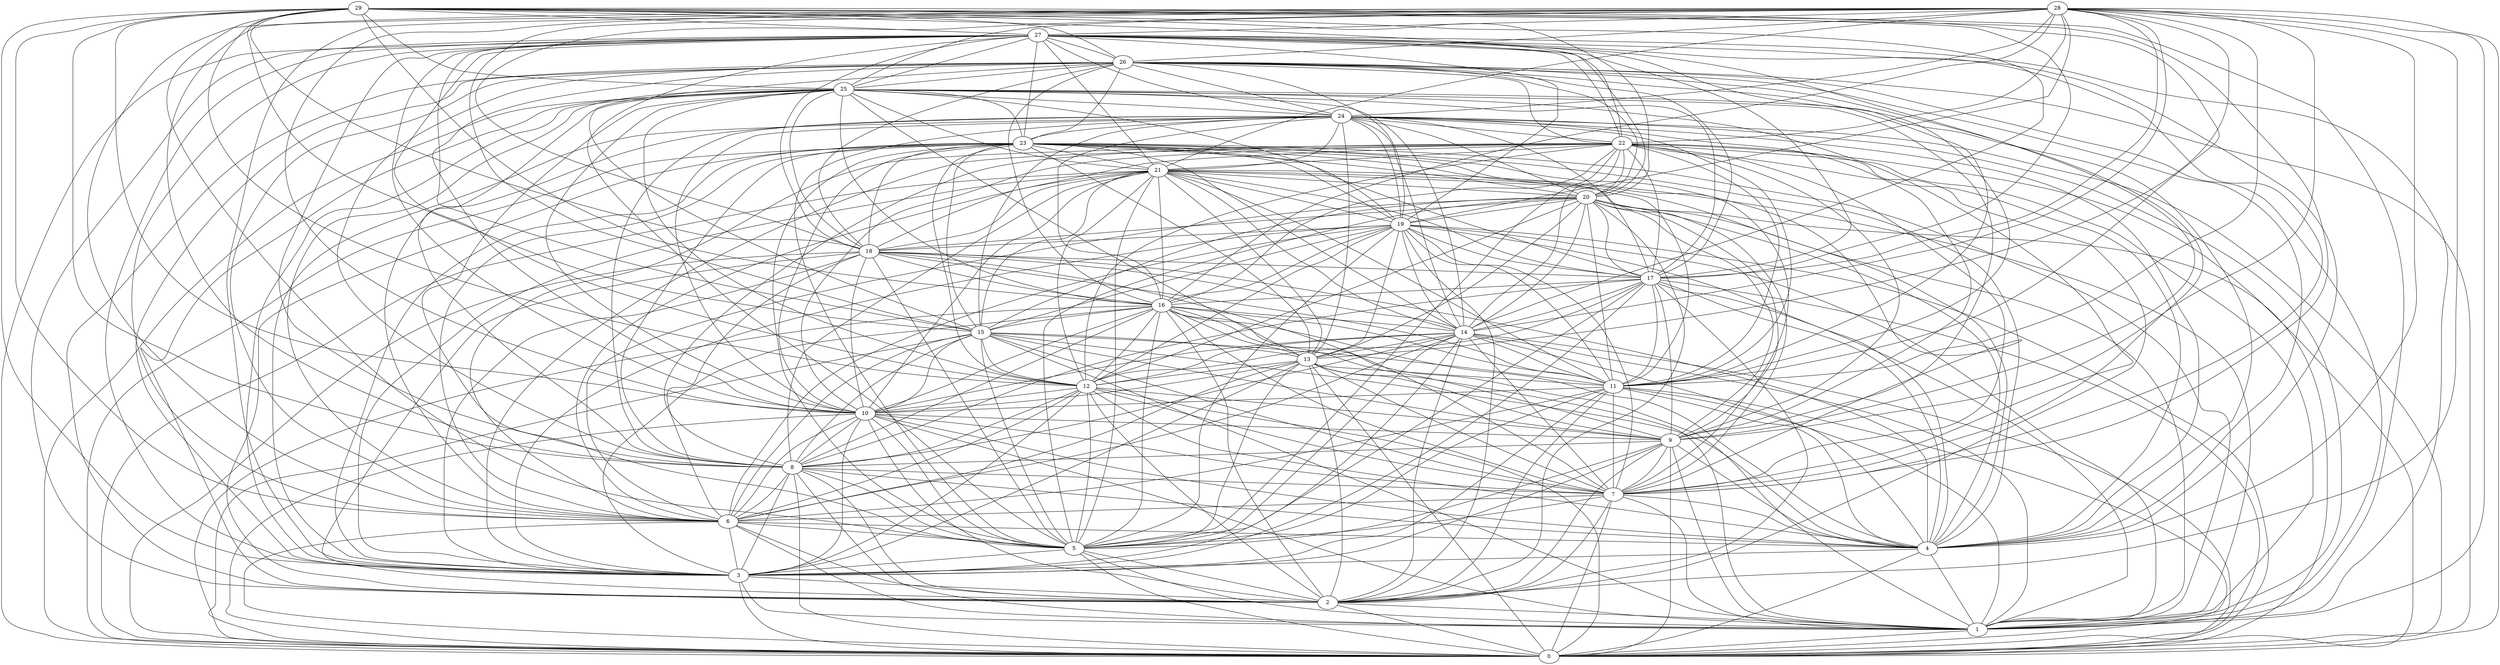 graph {
0  [Label = "0 (0.00)"]
1  [Label = "1 (0.00)"]
2  [Label = "2 (0.00)"]
3  [Label = "3 (0.00)"]
4  [Label = "4 (0.00)"]
5  [Label = "5 (0.00)"]
6  [Label = "6 (0.00)"]
7  [Label = "7 (0.00)"]
8  [Label = "8 (0.00)"]
9  [Label = "9 (0.00)"]
10  [Label = "10 (0.00)"]
11  [Label = "11 (0.00)"]
12  [Label = "12 (0.00)"]
13  [Label = "13 (0.00)"]
14  [Label = "14 (0.00)"]
15  [Label = "15 (0.00)"]
16  [Label = "16 (0.00)"]
17  [Label = "17 (0.00)"]
18  [Label = "18 (0.00)"]
19  [Label = "19 (0.00)"]
20  [Label = "20 (0.00)"]
21  [Label = "21 (0.00)"]
22  [Label = "22 (0.00)"]
23  [Label = "23 (0.00)"]
24  [Label = "24 (0.00)"]
25  [Label = "25 (0.00)"]
26  [Label = "26 (0.00)"]
27  [Label = "27 (0.00)"]
28  [Label = "28 (0.00)"]
29  [Label = "29 (0.00)"]

1--0  [Label = "0.00"]
2--0  [Label = "0.00"]
2--1  [Label = "0.00"]
3--0  [Label = "0.00"]
3--1  [Label = "0.00"]
3--2  [Label = "0.00"]
4--0  [Label = "0.00"]
4--1  [Label = "0.00"]
4--3  [Label = "0.00"]
5--0  [Label = "0.00"]
5--1  [Label = "0.00"]
5--2  [Label = "0.00"]
5--3  [Label = "0.00"]
6--0  [Label = "0.00"]
6--1  [Label = "0.00"]
6--2  [Label = "0.00"]
6--3  [Label = "0.00"]
6--4  [Label = "0.00"]
6--5  [Label = "0.00"]
7--0  [Label = "0.00"]
7--1  [Label = "0.00"]
7--2  [Label = "0.00"]
7--4  [Label = "0.00"]
7--5  [Label = "0.00"]
7--6  [Label = "0.00"]
8--0  [Label = "0.00"]
8--1  [Label = "0.00"]
8--2  [Label = "0.00"]
8--3  [Label = "0.00"]
8--4  [Label = "0.00"]
8--5  [Label = "0.00"]
8--6  [Label = "0.00"]
8--7  [Label = "0.00"]
9--0  [Label = "0.00"]
9--1  [Label = "0.00"]
9--2  [Label = "0.00"]
9--3  [Label = "0.00"]
9--4  [Label = "0.00"]
9--5  [Label = "0.00"]
9--7  [Label = "0.00"]
9--8  [Label = "0.00"]
10--0  [Label = "0.00"]
10--1  [Label = "0.00"]
10--2  [Label = "0.00"]
10--3  [Label = "0.00"]
10--4  [Label = "0.00"]
10--5  [Label = "0.00"]
10--6  [Label = "0.00"]
10--7  [Label = "0.00"]
10--8  [Label = "0.00"]
10--9  [Label = "0.00"]
11--0  [Label = "0.00"]
11--1  [Label = "0.00"]
11--2  [Label = "0.00"]
11--3  [Label = "0.00"]
11--4  [Label = "0.00"]
11--5  [Label = "0.00"]
11--6  [Label = "0.00"]
11--7  [Label = "0.00"]
11--10  [Label = "0.00"]
12--0  [Label = "0.00"]
12--2  [Label = "0.00"]
12--3  [Label = "0.00"]
12--4  [Label = "0.00"]
12--5  [Label = "0.00"]
12--6  [Label = "0.00"]
12--7  [Label = "0.00"]
12--8  [Label = "0.00"]
12--9  [Label = "0.00"]
12--10  [Label = "0.00"]
13--0  [Label = "0.00"]
13--1  [Label = "0.00"]
13--2  [Label = "0.00"]
13--3  [Label = "0.00"]
13--5  [Label = "0.00"]
13--6  [Label = "0.00"]
13--7  [Label = "0.00"]
13--9  [Label = "0.00"]
13--10  [Label = "0.00"]
13--11  [Label = "0.00"]
13--12  [Label = "0.00"]
14--0  [Label = "0.00"]
14--1  [Label = "0.00"]
14--2  [Label = "0.00"]
14--3  [Label = "0.00"]
14--4  [Label = "0.00"]
14--5  [Label = "0.00"]
14--6  [Label = "0.00"]
14--7  [Label = "0.00"]
14--8  [Label = "0.00"]
14--10  [Label = "0.00"]
14--11  [Label = "0.00"]
14--12  [Label = "0.00"]
14--13  [Label = "0.00"]
15--0  [Label = "0.00"]
15--1  [Label = "0.00"]
15--4  [Label = "0.00"]
15--5  [Label = "0.00"]
15--6  [Label = "0.00"]
15--7  [Label = "0.00"]
15--8  [Label = "0.00"]
15--9  [Label = "0.00"]
15--10  [Label = "0.00"]
15--11  [Label = "0.00"]
15--12  [Label = "0.00"]
15--13  [Label = "0.00"]
16--0  [Label = "0.00"]
16--1  [Label = "0.00"]
16--2  [Label = "0.00"]
16--3  [Label = "0.00"]
16--4  [Label = "0.00"]
16--5  [Label = "0.00"]
16--7  [Label = "0.00"]
16--8  [Label = "0.00"]
16--9  [Label = "0.00"]
16--10  [Label = "0.00"]
16--11  [Label = "0.00"]
16--12  [Label = "0.00"]
16--13  [Label = "0.00"]
16--14  [Label = "0.00"]
16--15  [Label = "0.00"]
17--0  [Label = "0.00"]
17--1  [Label = "0.00"]
17--2  [Label = "0.00"]
17--3  [Label = "0.00"]
17--4  [Label = "0.00"]
17--5  [Label = "0.00"]
17--8  [Label = "0.00"]
17--9  [Label = "0.00"]
17--11  [Label = "0.00"]
17--12  [Label = "0.00"]
17--14  [Label = "0.00"]
17--16  [Label = "0.00"]
18--0  [Label = "0.00"]
18--2  [Label = "0.00"]
18--3  [Label = "0.00"]
18--4  [Label = "0.00"]
18--5  [Label = "0.00"]
18--6  [Label = "0.00"]
18--7  [Label = "0.00"]
18--10  [Label = "0.00"]
18--11  [Label = "0.00"]
18--14  [Label = "0.00"]
18--16  [Label = "0.00"]
18--17  [Label = "0.00"]
19--0  [Label = "0.00"]
19--1  [Label = "0.00"]
19--2  [Label = "0.00"]
19--3  [Label = "0.00"]
19--4  [Label = "0.00"]
19--5  [Label = "0.00"]
19--6  [Label = "0.00"]
19--7  [Label = "0.00"]
19--11  [Label = "0.00"]
19--12  [Label = "0.00"]
19--13  [Label = "0.00"]
19--14  [Label = "0.00"]
19--15  [Label = "0.00"]
19--16  [Label = "0.00"]
19--17  [Label = "0.00"]
19--18  [Label = "0.00"]
20--0  [Label = "0.00"]
20--1  [Label = "0.00"]
20--2  [Label = "0.00"]
20--4  [Label = "0.00"]
20--5  [Label = "0.00"]
20--6  [Label = "0.00"]
20--7  [Label = "0.00"]
20--9  [Label = "0.00"]
20--11  [Label = "0.00"]
20--12  [Label = "0.00"]
20--13  [Label = "0.00"]
20--14  [Label = "0.00"]
20--15  [Label = "0.00"]
20--17  [Label = "0.00"]
20--18  [Label = "0.00"]
20--19  [Label = "0.00"]
21--0  [Label = "0.00"]
21--1  [Label = "0.00"]
21--3  [Label = "0.00"]
21--4  [Label = "0.00"]
21--5  [Label = "0.00"]
21--6  [Label = "0.00"]
21--7  [Label = "0.00"]
21--8  [Label = "0.00"]
21--10  [Label = "0.00"]
21--11  [Label = "0.00"]
21--12  [Label = "0.00"]
21--13  [Label = "0.00"]
21--14  [Label = "0.00"]
21--15  [Label = "0.00"]
21--16  [Label = "0.00"]
21--17  [Label = "0.00"]
21--18  [Label = "0.00"]
21--19  [Label = "0.00"]
21--20  [Label = "0.00"]
22--0  [Label = "0.00"]
22--1  [Label = "0.00"]
22--2  [Label = "0.00"]
22--3  [Label = "0.00"]
22--4  [Label = "0.00"]
22--5  [Label = "0.00"]
22--6  [Label = "0.00"]
22--7  [Label = "0.00"]
22--8  [Label = "0.00"]
22--9  [Label = "0.00"]
22--10  [Label = "0.00"]
22--11  [Label = "0.00"]
22--12  [Label = "0.00"]
22--14  [Label = "0.00"]
22--16  [Label = "0.00"]
22--17  [Label = "0.00"]
22--18  [Label = "0.00"]
22--20  [Label = "0.00"]
22--21  [Label = "0.00"]
23--0  [Label = "0.00"]
23--1  [Label = "0.00"]
23--2  [Label = "0.00"]
23--3  [Label = "0.00"]
23--4  [Label = "0.00"]
23--5  [Label = "0.00"]
23--6  [Label = "0.00"]
23--7  [Label = "0.00"]
23--8  [Label = "0.00"]
23--9  [Label = "0.00"]
23--10  [Label = "0.00"]
23--11  [Label = "0.00"]
23--12  [Label = "0.00"]
23--13  [Label = "0.00"]
23--14  [Label = "0.00"]
23--15  [Label = "0.00"]
23--17  [Label = "0.00"]
23--18  [Label = "0.00"]
23--19  [Label = "0.00"]
23--20  [Label = "0.00"]
23--21  [Label = "0.00"]
24--0  [Label = "0.00"]
24--1  [Label = "0.00"]
24--3  [Label = "0.00"]
24--4  [Label = "0.00"]
24--5  [Label = "0.00"]
24--6  [Label = "0.00"]
24--8  [Label = "0.00"]
24--9  [Label = "0.00"]
24--10  [Label = "0.00"]
24--11  [Label = "0.00"]
24--13  [Label = "0.00"]
24--14  [Label = "0.00"]
24--15  [Label = "0.00"]
24--16  [Label = "0.00"]
24--17  [Label = "0.00"]
24--19  [Label = "0.00"]
24--20  [Label = "0.00"]
24--21  [Label = "0.00"]
24--22  [Label = "0.00"]
24--23  [Label = "0.00"]
25--0  [Label = "0.00"]
25--2  [Label = "0.00"]
25--3  [Label = "0.00"]
25--4  [Label = "0.00"]
25--5  [Label = "0.00"]
25--6  [Label = "0.00"]
25--7  [Label = "0.00"]
25--8  [Label = "0.00"]
25--9  [Label = "0.00"]
25--10  [Label = "0.00"]
25--12  [Label = "0.00"]
25--13  [Label = "0.00"]
25--14  [Label = "0.00"]
25--16  [Label = "0.00"]
25--17  [Label = "0.00"]
25--18  [Label = "0.00"]
25--19  [Label = "0.00"]
25--21  [Label = "0.00"]
25--23  [Label = "0.00"]
25--24  [Label = "0.00"]
26--0  [Label = "0.00"]
26--1  [Label = "0.00"]
26--2  [Label = "0.00"]
26--3  [Label = "0.00"]
26--4  [Label = "0.00"]
26--6  [Label = "0.00"]
26--7  [Label = "0.00"]
26--8  [Label = "0.00"]
26--10  [Label = "0.00"]
26--11  [Label = "0.00"]
26--15  [Label = "0.00"]
26--16  [Label = "0.00"]
26--17  [Label = "0.00"]
26--18  [Label = "0.00"]
26--19  [Label = "0.00"]
26--20  [Label = "0.00"]
26--22  [Label = "0.00"]
26--23  [Label = "0.00"]
26--24  [Label = "0.00"]
26--25  [Label = "0.00"]
27--0  [Label = "0.00"]
27--1  [Label = "0.00"]
27--2  [Label = "0.00"]
27--3  [Label = "0.00"]
27--4  [Label = "0.00"]
27--5  [Label = "0.00"]
27--6  [Label = "0.00"]
27--7  [Label = "0.00"]
27--8  [Label = "0.00"]
27--9  [Label = "0.00"]
27--10  [Label = "0.00"]
27--11  [Label = "0.00"]
27--12  [Label = "0.00"]
27--15  [Label = "0.00"]
27--17  [Label = "0.00"]
27--18  [Label = "0.00"]
27--19  [Label = "0.00"]
27--20  [Label = "0.00"]
27--21  [Label = "0.00"]
27--22  [Label = "0.00"]
27--23  [Label = "0.00"]
27--24  [Label = "0.00"]
27--25  [Label = "0.00"]
27--26  [Label = "0.00"]
28--0  [Label = "0.00"]
28--1  [Label = "0.00"]
28--2  [Label = "0.00"]
28--3  [Label = "0.00"]
28--4  [Label = "0.00"]
28--6  [Label = "0.00"]
28--8  [Label = "0.00"]
28--9  [Label = "0.00"]
28--10  [Label = "0.00"]
28--11  [Label = "0.00"]
28--13  [Label = "0.00"]
28--14  [Label = "0.00"]
28--15  [Label = "0.00"]
28--16  [Label = "0.00"]
28--17  [Label = "0.00"]
28--18  [Label = "0.00"]
28--19  [Label = "0.00"]
28--21  [Label = "0.00"]
28--22  [Label = "0.00"]
28--24  [Label = "0.00"]
28--25  [Label = "0.00"]
28--26  [Label = "0.00"]
28--27  [Label = "0.00"]
29--1  [Label = "0.00"]
29--3  [Label = "0.00"]
29--5  [Label = "0.00"]
29--6  [Label = "0.00"]
29--7  [Label = "0.00"]
29--8  [Label = "0.00"]
29--10  [Label = "0.00"]
29--11  [Label = "0.00"]
29--12  [Label = "0.00"]
29--14  [Label = "0.00"]
29--15  [Label = "0.00"]
29--16  [Label = "0.00"]
29--17  [Label = "0.00"]
29--18  [Label = "0.00"]
29--20  [Label = "0.00"]
29--22  [Label = "0.00"]
29--25  [Label = "0.00"]
29--26  [Label = "0.00"]
29--27  [Label = "0.00"]
}
